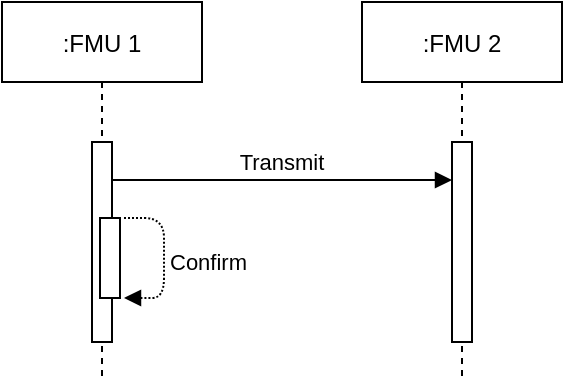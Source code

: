 <mxfile version="21.0.2" type="device"><diagram id="kgpKYQtTHZ0yAKxKKP6v" name="Page-1"><mxGraphModel dx="546" dy="308" grid="1" gridSize="10" guides="1" tooltips="1" connect="1" arrows="1" fold="1" page="1" pageScale="1" pageWidth="850" pageHeight="1100" math="0" shadow="0"><root><mxCell id="0"/><mxCell id="1" parent="0"/><mxCell id="3nuBFxr9cyL0pnOWT2aG-1" value=":FMU 1" style="shape=umlLifeline;perimeter=lifelinePerimeter;container=1;collapsible=0;recursiveResize=0;rounded=0;shadow=0;strokeWidth=1;" parent="1" vertex="1"><mxGeometry x="120" y="80" width="100" height="190" as="geometry"/></mxCell><mxCell id="3nuBFxr9cyL0pnOWT2aG-2" value="" style="points=[];perimeter=orthogonalPerimeter;rounded=0;shadow=0;strokeWidth=1;" parent="3nuBFxr9cyL0pnOWT2aG-1" vertex="1"><mxGeometry x="45" y="70" width="10" height="100" as="geometry"/></mxCell><mxCell id="3nuBFxr9cyL0pnOWT2aG-4" value="" style="points=[];perimeter=orthogonalPerimeter;rounded=0;shadow=0;strokeWidth=1;" parent="3nuBFxr9cyL0pnOWT2aG-1" vertex="1"><mxGeometry x="49" y="108" width="10" height="40" as="geometry"/></mxCell><mxCell id="eGcspzg-jYoVY6njO30K-4" value="Confirm" style="verticalAlign=bottom;endArrow=block;shadow=0;strokeWidth=1;align=left;spacingRight=1;spacing=3;dashed=1;dashPattern=1 1;" parent="3nuBFxr9cyL0pnOWT2aG-1" edge="1"><mxGeometry x="0.3" relative="1" as="geometry"><mxPoint x="61" y="108" as="sourcePoint"/><mxPoint x="61" y="148" as="targetPoint"/><Array as="points"><mxPoint x="81" y="108"/><mxPoint x="81" y="148"/></Array><mxPoint as="offset"/></mxGeometry></mxCell><mxCell id="3nuBFxr9cyL0pnOWT2aG-5" value=":FMU 2" style="shape=umlLifeline;perimeter=lifelinePerimeter;container=1;collapsible=0;recursiveResize=0;rounded=0;shadow=0;strokeWidth=1;" parent="1" vertex="1"><mxGeometry x="300" y="80" width="100" height="190" as="geometry"/></mxCell><mxCell id="3nuBFxr9cyL0pnOWT2aG-6" value="" style="points=[];perimeter=orthogonalPerimeter;rounded=0;shadow=0;strokeWidth=1;" parent="3nuBFxr9cyL0pnOWT2aG-5" vertex="1"><mxGeometry x="45" y="70" width="10" height="100" as="geometry"/></mxCell><mxCell id="3nuBFxr9cyL0pnOWT2aG-8" value="Transmit" style="verticalAlign=bottom;endArrow=block;entryX=0;entryY=0;shadow=0;strokeWidth=1;" parent="1" edge="1"><mxGeometry relative="1" as="geometry"><mxPoint x="175" y="169" as="sourcePoint"/><mxPoint x="345" y="169" as="targetPoint"/></mxGeometry></mxCell></root></mxGraphModel></diagram></mxfile>